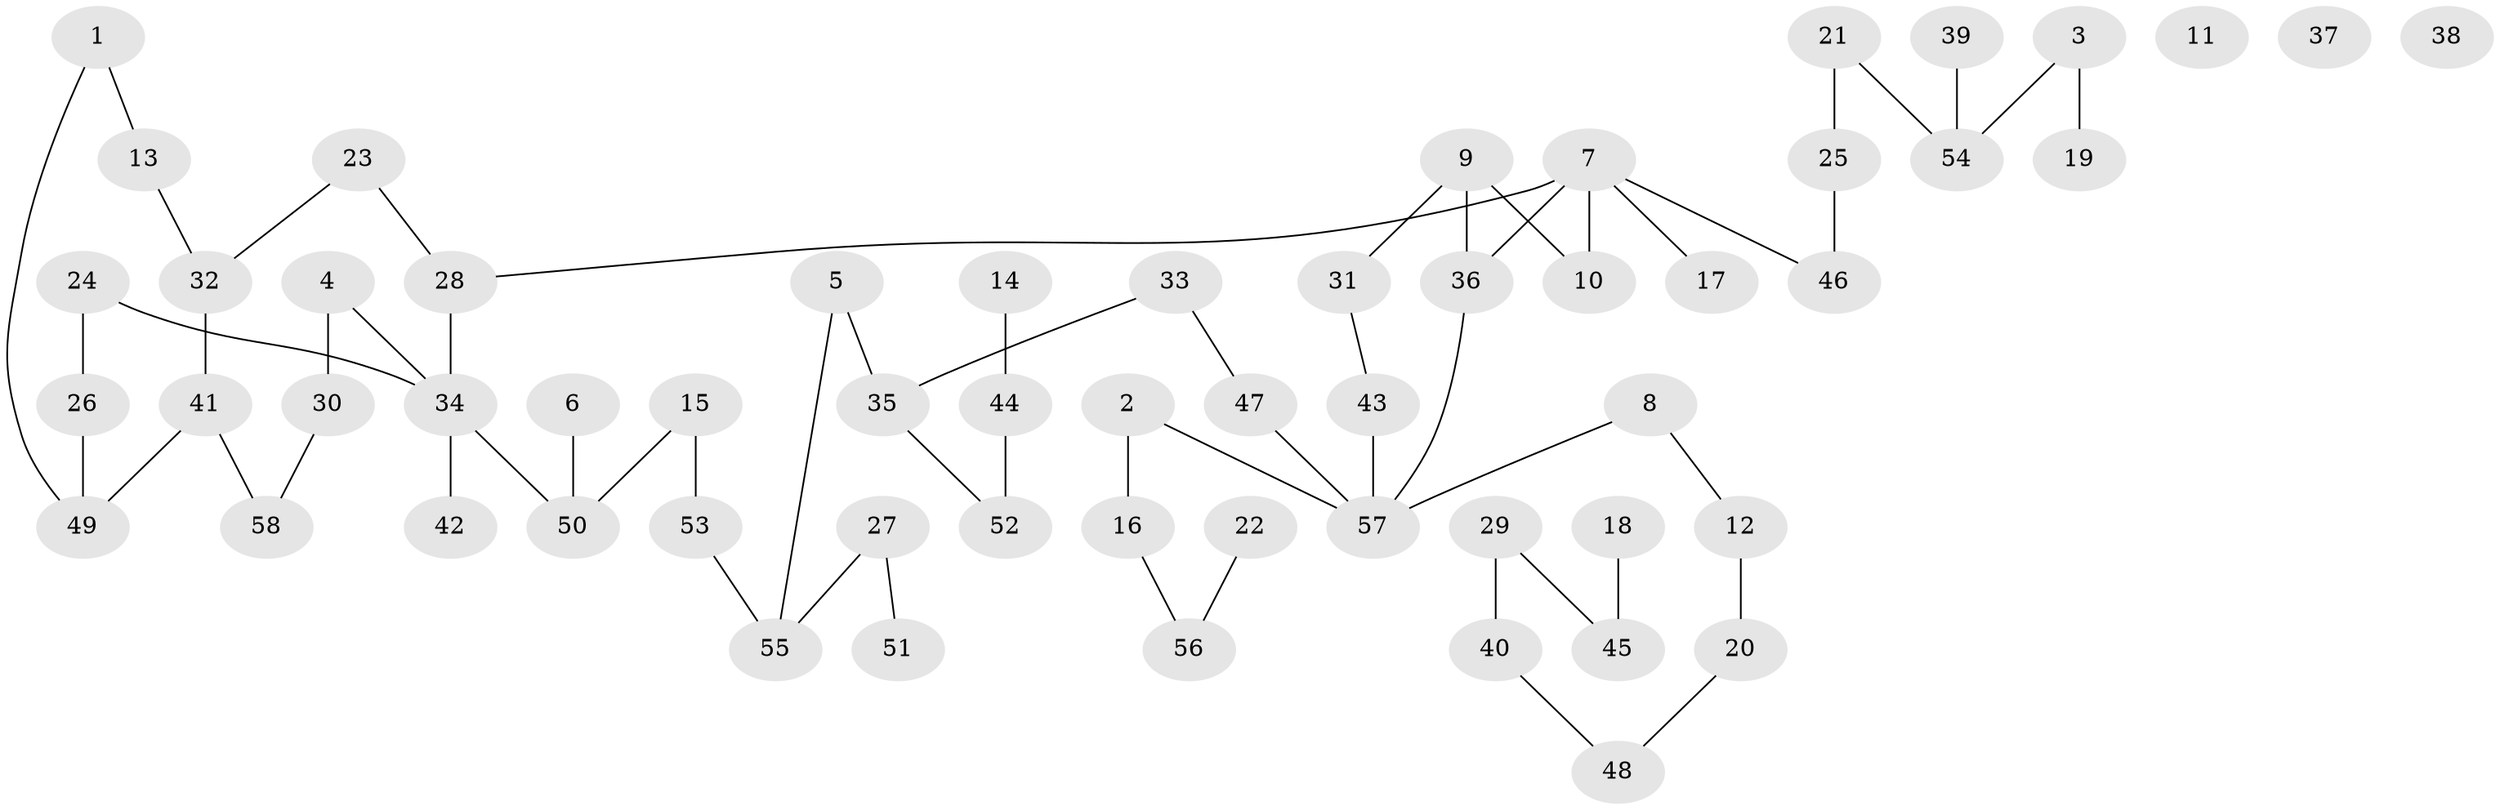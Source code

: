 // coarse degree distribution, {4: 0.06896551724137931, 0: 0.10344827586206896, 1: 0.20689655172413793, 2: 0.5517241379310345, 3: 0.034482758620689655, 5: 0.034482758620689655}
// Generated by graph-tools (version 1.1) at 2025/43/03/04/25 21:43:57]
// undirected, 58 vertices, 60 edges
graph export_dot {
graph [start="1"]
  node [color=gray90,style=filled];
  1;
  2;
  3;
  4;
  5;
  6;
  7;
  8;
  9;
  10;
  11;
  12;
  13;
  14;
  15;
  16;
  17;
  18;
  19;
  20;
  21;
  22;
  23;
  24;
  25;
  26;
  27;
  28;
  29;
  30;
  31;
  32;
  33;
  34;
  35;
  36;
  37;
  38;
  39;
  40;
  41;
  42;
  43;
  44;
  45;
  46;
  47;
  48;
  49;
  50;
  51;
  52;
  53;
  54;
  55;
  56;
  57;
  58;
  1 -- 13;
  1 -- 49;
  2 -- 16;
  2 -- 57;
  3 -- 19;
  3 -- 54;
  4 -- 30;
  4 -- 34;
  5 -- 35;
  5 -- 55;
  6 -- 50;
  7 -- 10;
  7 -- 17;
  7 -- 28;
  7 -- 36;
  7 -- 46;
  8 -- 12;
  8 -- 57;
  9 -- 10;
  9 -- 31;
  9 -- 36;
  12 -- 20;
  13 -- 32;
  14 -- 44;
  15 -- 50;
  15 -- 53;
  16 -- 56;
  18 -- 45;
  20 -- 48;
  21 -- 25;
  21 -- 54;
  22 -- 56;
  23 -- 28;
  23 -- 32;
  24 -- 26;
  24 -- 34;
  25 -- 46;
  26 -- 49;
  27 -- 51;
  27 -- 55;
  28 -- 34;
  29 -- 40;
  29 -- 45;
  30 -- 58;
  31 -- 43;
  32 -- 41;
  33 -- 35;
  33 -- 47;
  34 -- 42;
  34 -- 50;
  35 -- 52;
  36 -- 57;
  39 -- 54;
  40 -- 48;
  41 -- 49;
  41 -- 58;
  43 -- 57;
  44 -- 52;
  47 -- 57;
  53 -- 55;
}
